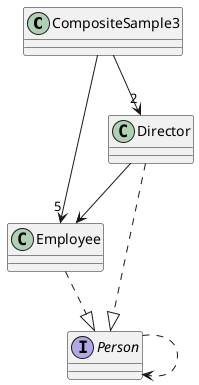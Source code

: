 @startuml

CompositeSample3 --> "2" Director
CompositeSample3 --> "5" Employee
Director ..|> Person
Director --> Employee
Employee ..|> Person
Person ..> Person

interface Person
class  Director
class  Employee
class CompositeSample3

@enduml